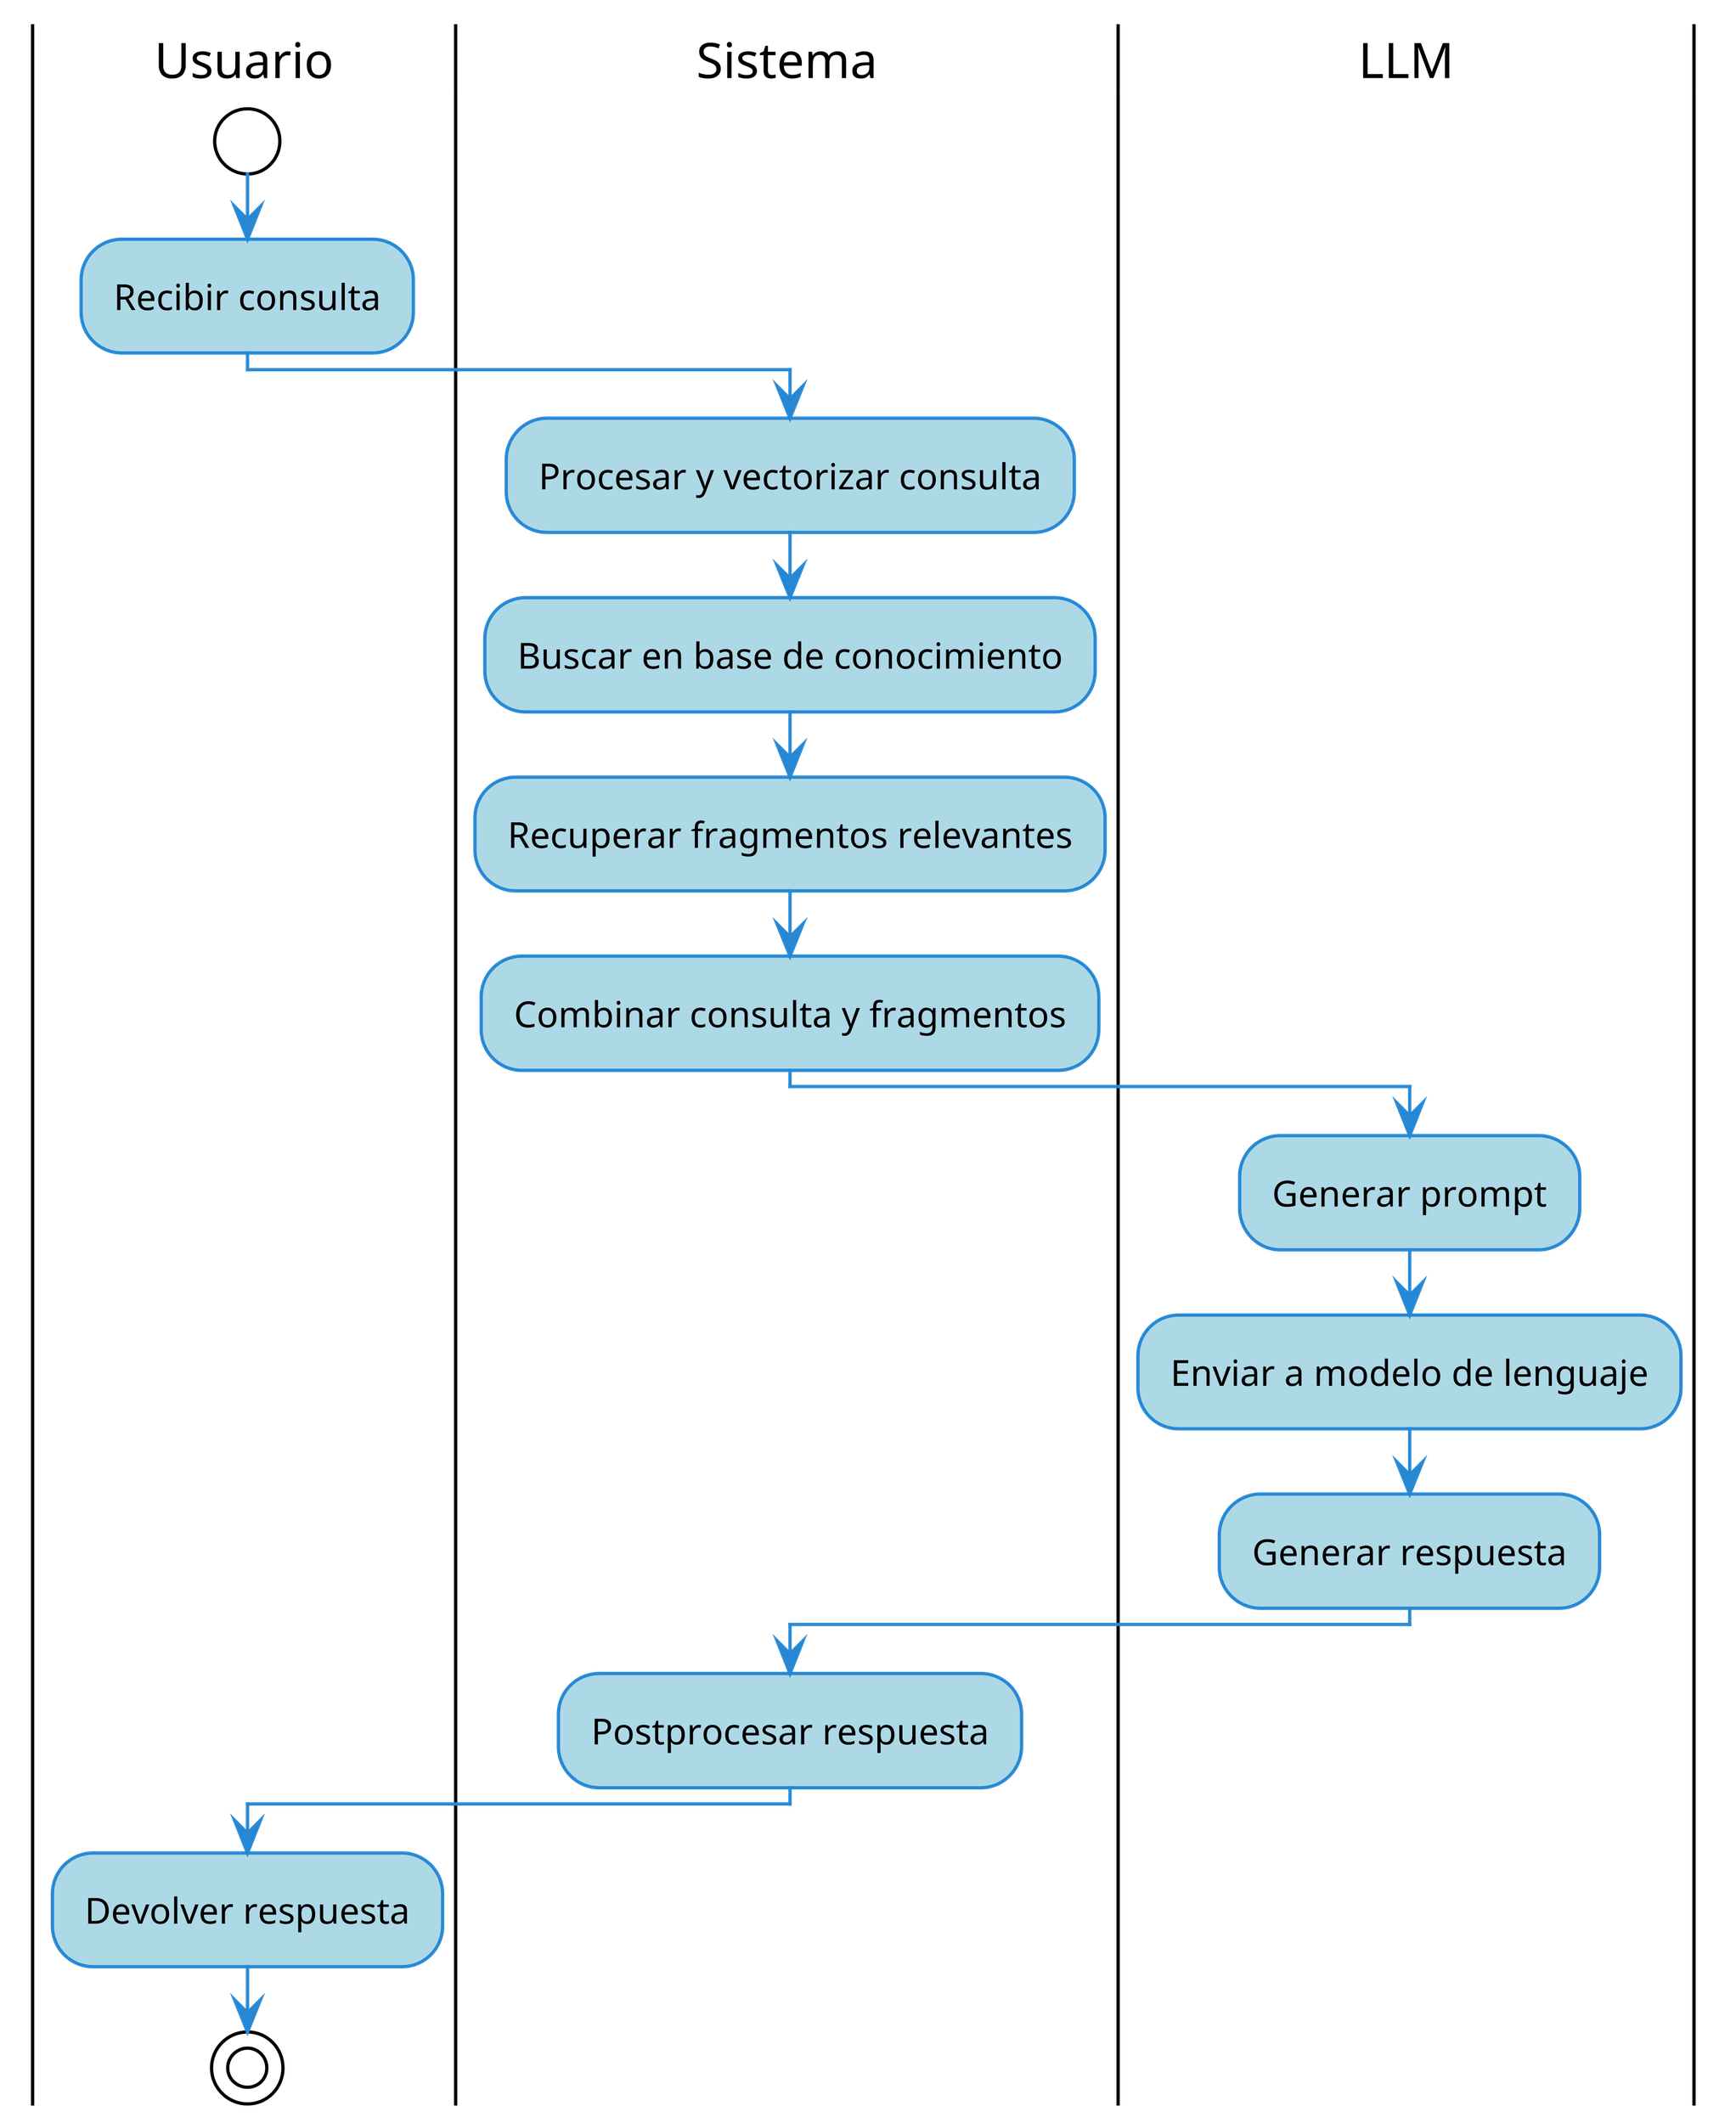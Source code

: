 @startuml 
' Mejora la legibilidad y la calidad de la imagen para documentos.
!theme plain
skinparam {
    dpi 600
    shadowing false
    backgroundColor transparent
    defaultFontName "Arial"
    defaultFontSize 15
    
    activity {
        borderColor #2688d4
        backgroundColor #add8e6
        fontName "Arial"
        fontSize 11
    }

    arrow {
        color #2688d4
    }

    partition {
        borderColor #2688d4
        backgroundColor #f0f8ff
    }
}

|Usuario|
start
:Recibir consulta;

|Sistema|
:Procesar y vectorizar consulta;
:Buscar en base de conocimiento;
:Recuperar fragmentos relevantes;
:Combinar consulta y fragmentos;

|LLM|
:Generar prompt;
:Enviar a modelo de lenguaje;
:Generar respuesta;

|Sistema|
:Postprocesar respuesta;

|Usuario|
:Devolver respuesta;

stop

@enduml